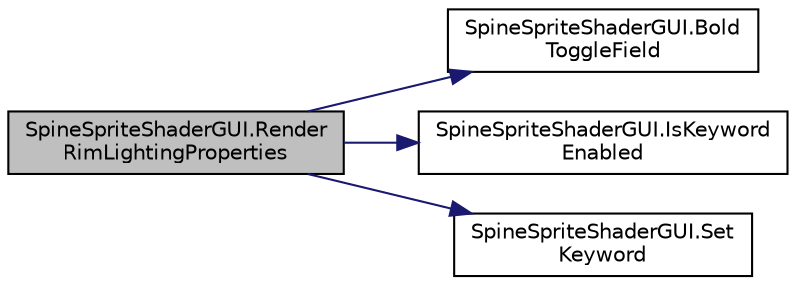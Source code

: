 digraph "SpineSpriteShaderGUI.RenderRimLightingProperties"
{
 // LATEX_PDF_SIZE
  edge [fontname="Helvetica",fontsize="10",labelfontname="Helvetica",labelfontsize="10"];
  node [fontname="Helvetica",fontsize="10",shape=record];
  rankdir="LR";
  Node1 [label="SpineSpriteShaderGUI.Render\lRimLightingProperties",height=0.2,width=0.4,color="black", fillcolor="grey75", style="filled", fontcolor="black",tooltip=" "];
  Node1 -> Node2 [color="midnightblue",fontsize="10",style="solid",fontname="Helvetica"];
  Node2 [label="SpineSpriteShaderGUI.Bold\lToggleField",height=0.2,width=0.4,color="black", fillcolor="white", style="filled",URL="$class_spine_sprite_shader_g_u_i.html#a849d7653125945ba37315a3b036121db",tooltip=" "];
  Node1 -> Node3 [color="midnightblue",fontsize="10",style="solid",fontname="Helvetica"];
  Node3 [label="SpineSpriteShaderGUI.IsKeyword\lEnabled",height=0.2,width=0.4,color="black", fillcolor="white", style="filled",URL="$class_spine_sprite_shader_g_u_i.html#a5b461cb09acd0100fcf9b7ae8780720e",tooltip=" "];
  Node1 -> Node4 [color="midnightblue",fontsize="10",style="solid",fontname="Helvetica"];
  Node4 [label="SpineSpriteShaderGUI.Set\lKeyword",height=0.2,width=0.4,color="black", fillcolor="white", style="filled",URL="$class_spine_sprite_shader_g_u_i.html#a7e1134ea713042bb1685316583c03066",tooltip=" "];
}
